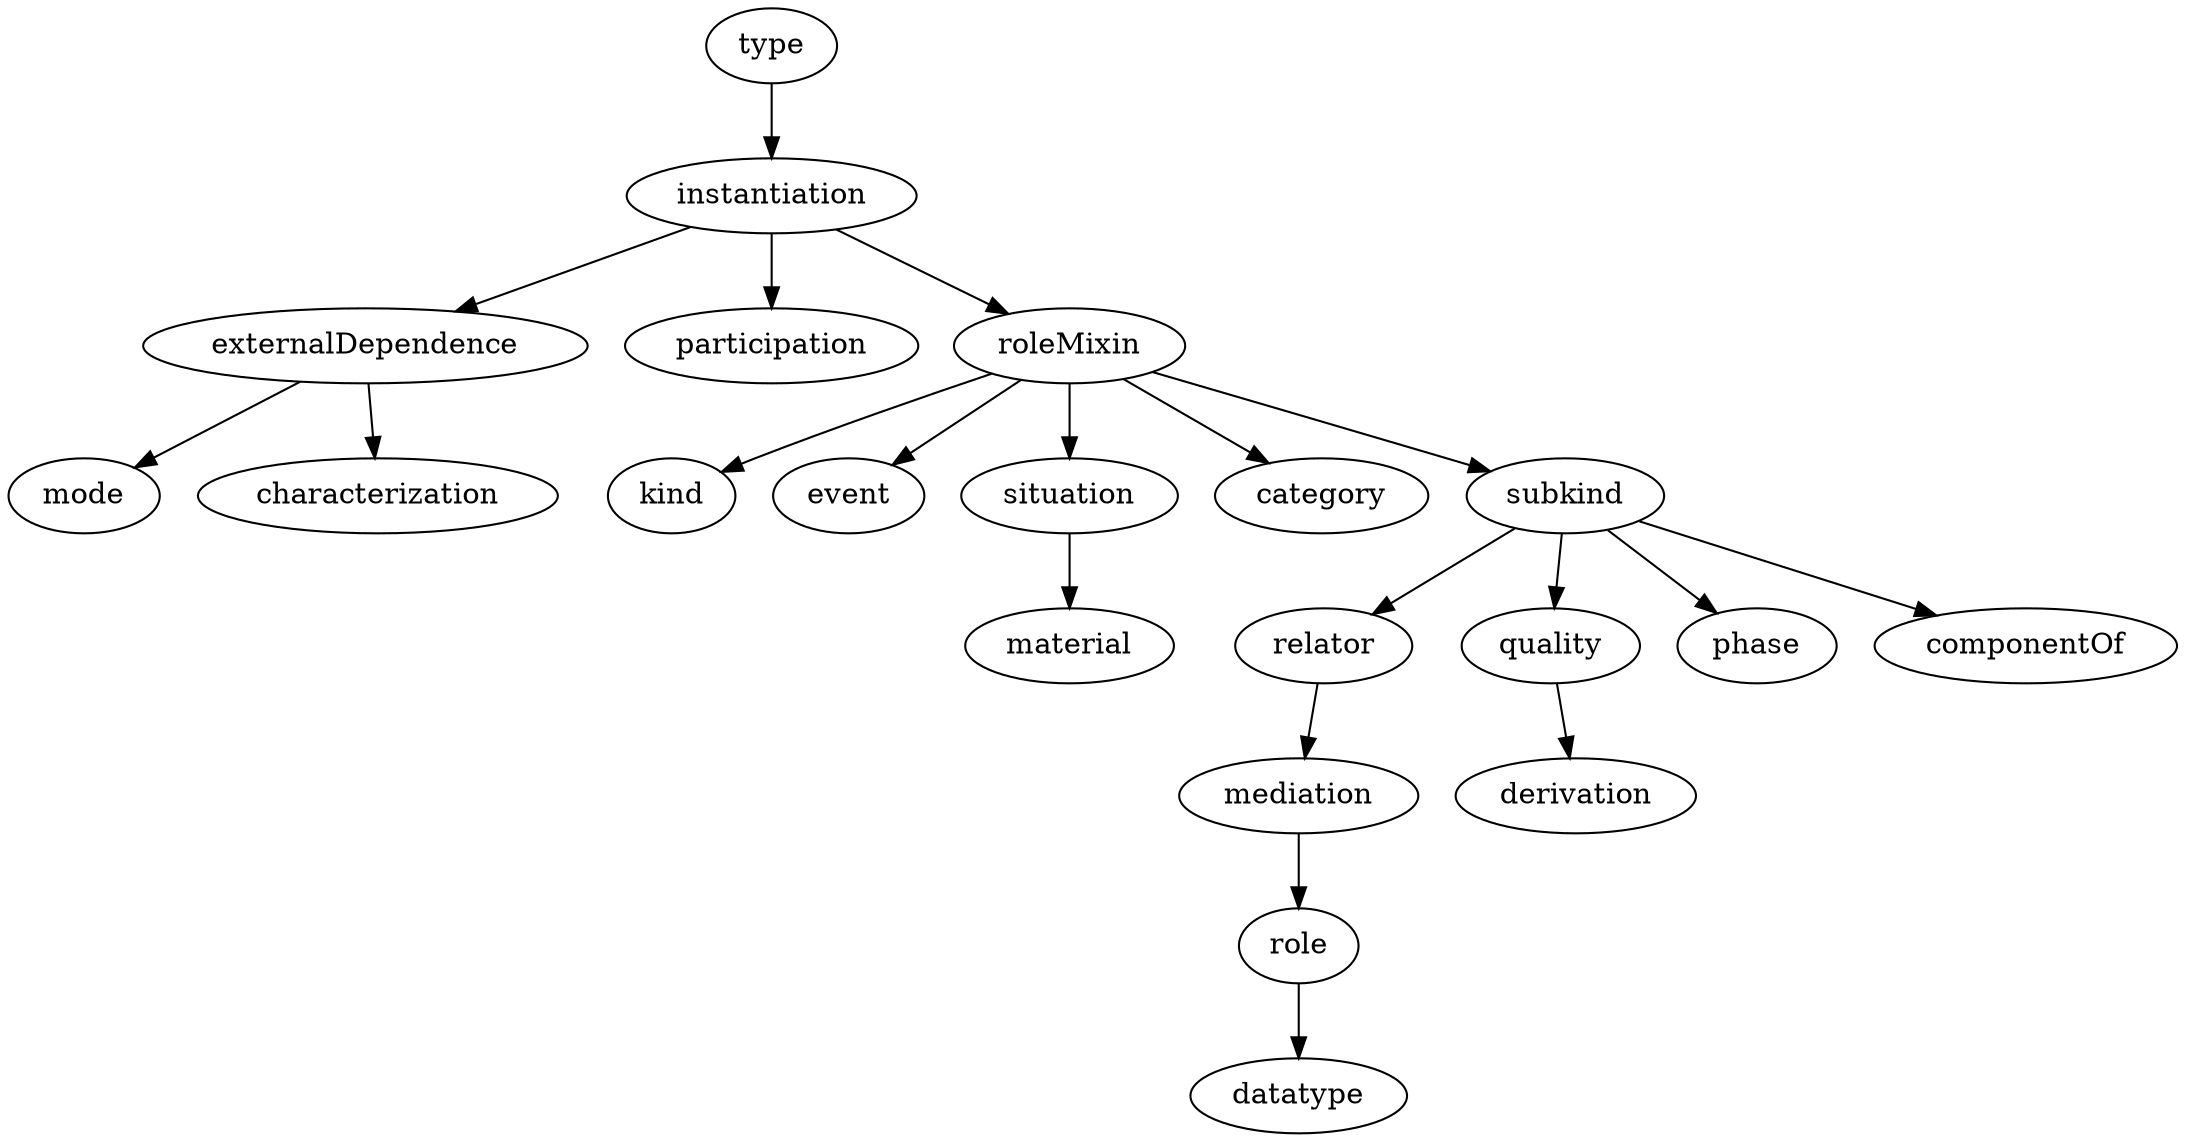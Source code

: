 strict digraph  {
type;
instantiation;
externalDependence;
participation;
roleMixin;
mode;
characterization;
kind;
event;
situation;
category;
subkind;
relator;
quality;
phase;
componentOf;
mediation;
role;
datatype;
derivation;
material;
type -> instantiation;
instantiation -> externalDependence;
instantiation -> participation;
instantiation -> roleMixin;
externalDependence -> mode;
externalDependence -> characterization;
roleMixin -> kind;
roleMixin -> event;
roleMixin -> situation;
roleMixin -> category;
roleMixin -> subkind;
situation -> material;
subkind -> relator;
subkind -> quality;
subkind -> phase;
subkind -> componentOf;
relator -> mediation;
quality -> derivation;
mediation -> role;
role -> datatype;
}
